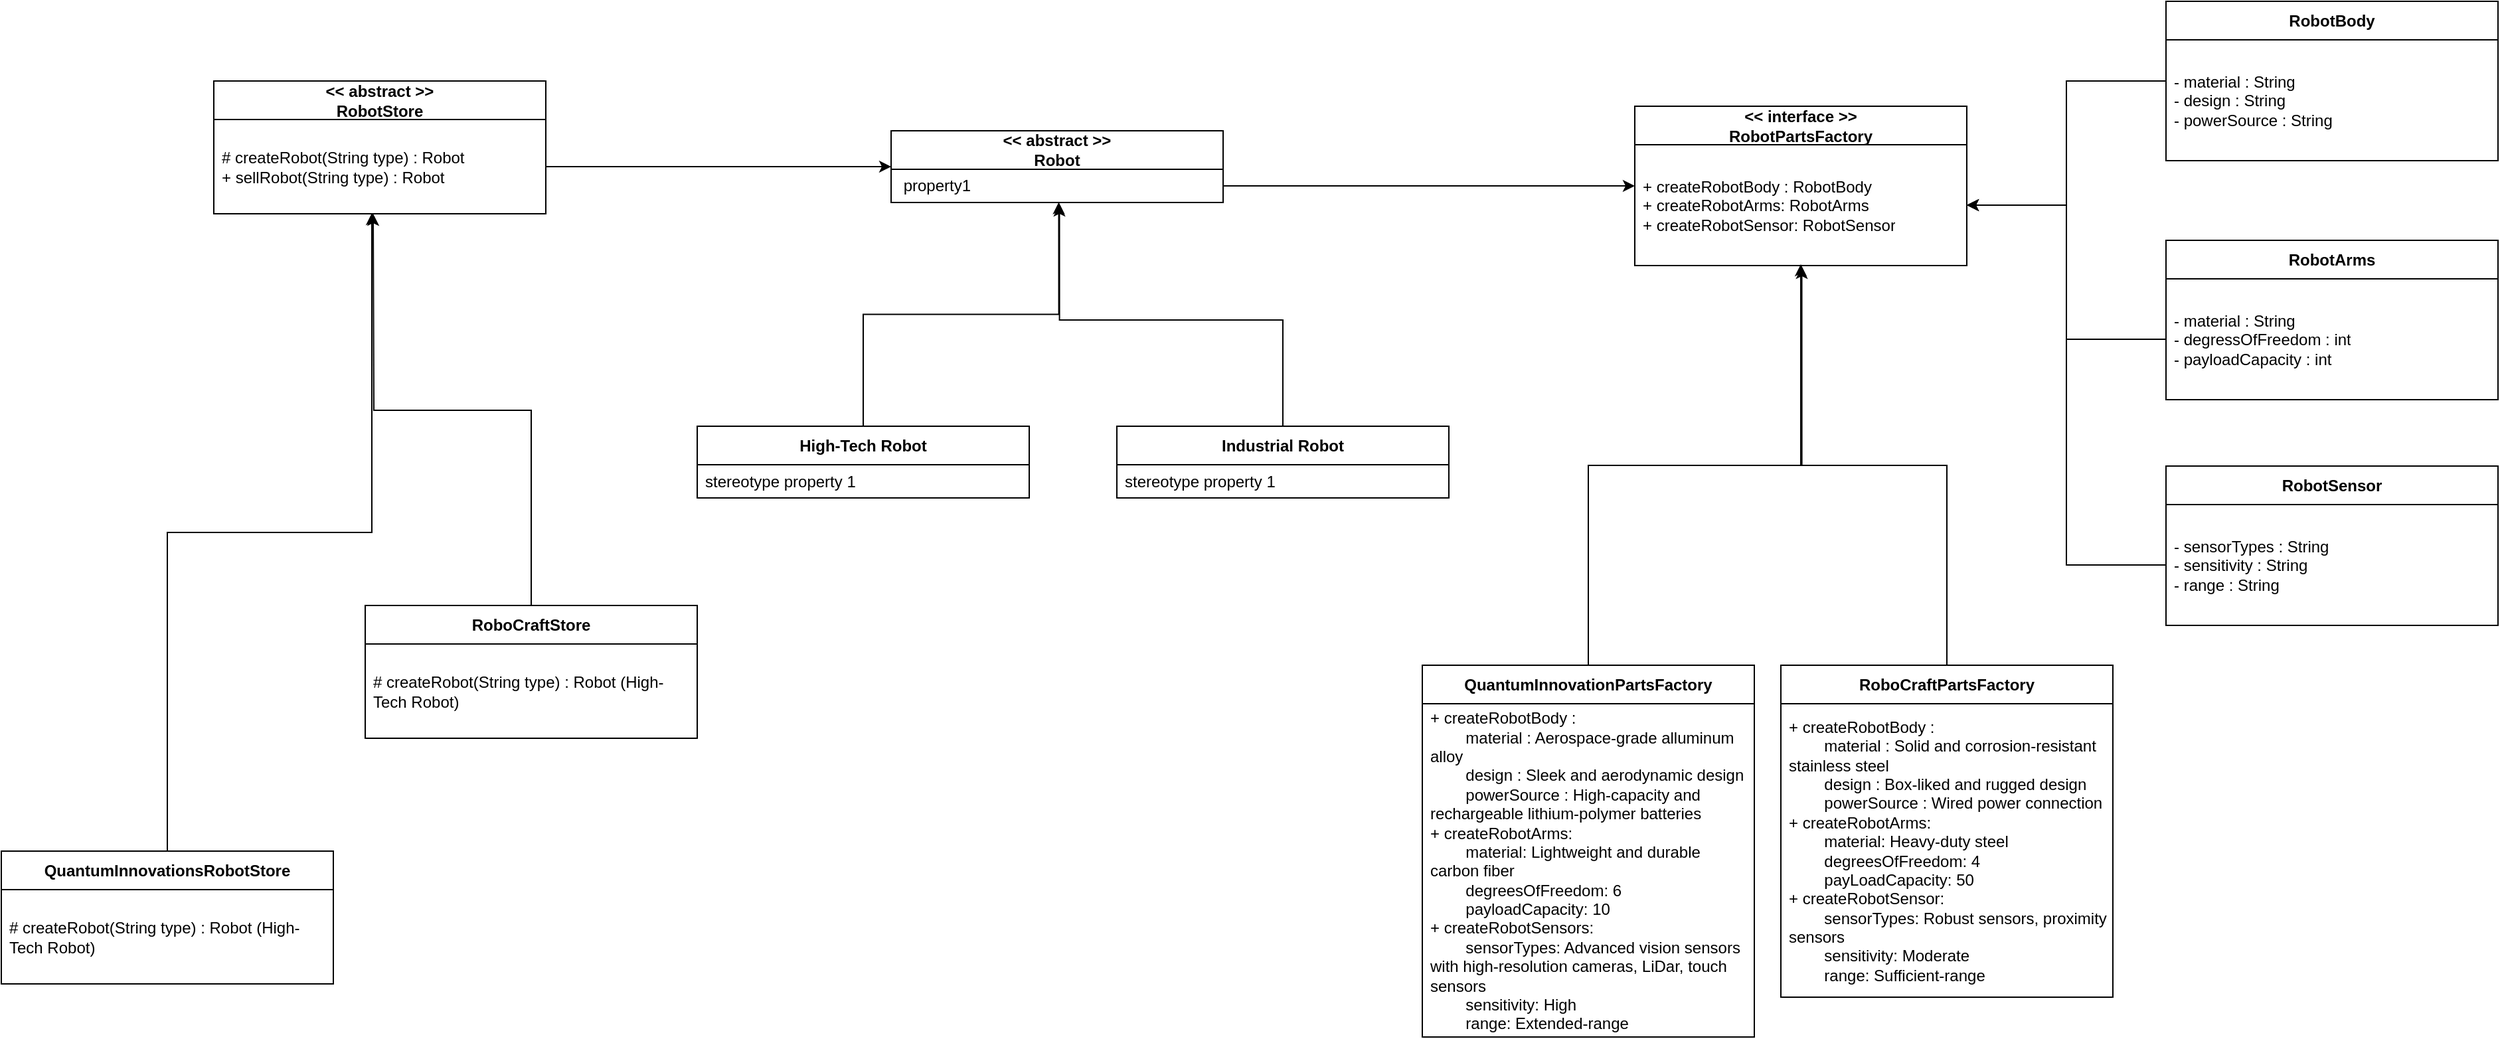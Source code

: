 <mxfile version="22.1.4" type="github">
  <diagram name="Page-1" id="hUjEpkly2eNINpmnEEEA">
    <mxGraphModel dx="1886" dy="758" grid="1" gridSize="10" guides="1" tooltips="1" connect="1" arrows="1" fold="1" page="1" pageScale="1" pageWidth="827" pageHeight="1169" math="0" shadow="0">
      <root>
        <mxCell id="0" />
        <mxCell id="1" parent="0" />
        <mxCell id="NbQcgySadGwn3jhOum9s-8" value="&amp;lt;&amp;lt; abstract &amp;gt;&amp;gt;&lt;br&gt;RobotStore" style="swimlane;fontStyle=1;align=center;verticalAlign=middle;childLayout=stackLayout;horizontal=1;startSize=29;horizontalStack=0;resizeParent=1;resizeParentMax=0;resizeLast=0;collapsible=0;marginBottom=0;html=1;whiteSpace=wrap;" parent="1" vertex="1">
          <mxGeometry x="300" y="90" width="250" height="100" as="geometry" />
        </mxCell>
        <mxCell id="NbQcgySadGwn3jhOum9s-10" value="# createRobot(String type) : Robot&lt;br&gt;+ sellRobot(String type) : Robot" style="text;html=1;strokeColor=none;fillColor=none;align=left;verticalAlign=middle;spacingLeft=4;spacingRight=4;overflow=hidden;rotatable=0;points=[[0,0.5],[1,0.5]];portConstraint=eastwest;whiteSpace=wrap;" parent="NbQcgySadGwn3jhOum9s-8" vertex="1">
          <mxGeometry y="29" width="250" height="71" as="geometry" />
        </mxCell>
        <mxCell id="NbQcgySadGwn3jhOum9s-11" value="QuantumInnovationsRobotStore" style="swimlane;fontStyle=1;align=center;verticalAlign=middle;childLayout=stackLayout;horizontal=1;startSize=29;horizontalStack=0;resizeParent=1;resizeParentMax=0;resizeLast=0;collapsible=0;marginBottom=0;html=1;whiteSpace=wrap;" parent="1" vertex="1">
          <mxGeometry x="140" y="670" width="250" height="100" as="geometry" />
        </mxCell>
        <mxCell id="NbQcgySadGwn3jhOum9s-13" value="# createRobot(String type) : Robot (High-Tech Robot)" style="text;html=1;strokeColor=none;fillColor=none;align=left;verticalAlign=middle;spacingLeft=4;spacingRight=4;overflow=hidden;rotatable=0;points=[[0,0.5],[1,0.5]];portConstraint=eastwest;whiteSpace=wrap;" parent="NbQcgySadGwn3jhOum9s-11" vertex="1">
          <mxGeometry y="29" width="250" height="71" as="geometry" />
        </mxCell>
        <mxCell id="NbQcgySadGwn3jhOum9s-20" value="&amp;lt;&amp;lt; abstract &amp;gt;&amp;gt;&lt;br&gt;Robot" style="swimlane;fontStyle=1;align=center;verticalAlign=middle;childLayout=stackLayout;horizontal=1;startSize=29;horizontalStack=0;resizeParent=1;resizeParentMax=0;resizeLast=0;collapsible=0;marginBottom=0;html=1;whiteSpace=wrap;" parent="1" vertex="1">
          <mxGeometry x="810" y="127.5" width="250" height="54" as="geometry" />
        </mxCell>
        <mxCell id="NbQcgySadGwn3jhOum9s-22" value="&amp;nbsp;property1" style="text;html=1;strokeColor=none;fillColor=none;align=left;verticalAlign=middle;spacingLeft=4;spacingRight=4;overflow=hidden;rotatable=0;points=[[0,0.5],[1,0.5]];portConstraint=eastwest;whiteSpace=wrap;" parent="NbQcgySadGwn3jhOum9s-20" vertex="1">
          <mxGeometry y="29" width="250" height="25" as="geometry" />
        </mxCell>
        <mxCell id="NbQcgySadGwn3jhOum9s-23" value="High-Tech Robot" style="swimlane;fontStyle=1;align=center;verticalAlign=middle;childLayout=stackLayout;horizontal=1;startSize=29;horizontalStack=0;resizeParent=1;resizeParentMax=0;resizeLast=0;collapsible=0;marginBottom=0;html=1;whiteSpace=wrap;" parent="1" vertex="1">
          <mxGeometry x="664" y="350" width="250" height="54" as="geometry" />
        </mxCell>
        <mxCell id="NbQcgySadGwn3jhOum9s-25" value="stereotype property 1" style="text;html=1;strokeColor=none;fillColor=none;align=left;verticalAlign=middle;spacingLeft=4;spacingRight=4;overflow=hidden;rotatable=0;points=[[0,0.5],[1,0.5]];portConstraint=eastwest;whiteSpace=wrap;" parent="NbQcgySadGwn3jhOum9s-23" vertex="1">
          <mxGeometry y="29" width="250" height="25" as="geometry" />
        </mxCell>
        <mxCell id="NbQcgySadGwn3jhOum9s-30" value="&amp;lt;&amp;lt; interface &amp;gt;&amp;gt;&lt;br&gt;RobotPartsFactory" style="swimlane;fontStyle=1;align=center;verticalAlign=middle;childLayout=stackLayout;horizontal=1;startSize=29;horizontalStack=0;resizeParent=1;resizeParentMax=0;resizeLast=0;collapsible=0;marginBottom=0;html=1;whiteSpace=wrap;" parent="1" vertex="1">
          <mxGeometry x="1370" y="109" width="250" height="120" as="geometry" />
        </mxCell>
        <mxCell id="NbQcgySadGwn3jhOum9s-32" value="+ createRobotBody : RobotBody&lt;br&gt;+ createRobotArms: RobotArms&lt;br&gt;+ createRobotSensor: RobotSensor" style="text;html=1;strokeColor=none;fillColor=none;align=left;verticalAlign=middle;spacingLeft=4;spacingRight=4;overflow=hidden;rotatable=0;points=[[0,0.5],[1,0.5]];portConstraint=eastwest;whiteSpace=wrap;" parent="NbQcgySadGwn3jhOum9s-30" vertex="1">
          <mxGeometry y="29" width="250" height="91" as="geometry" />
        </mxCell>
        <mxCell id="NbQcgySadGwn3jhOum9s-36" value="RoboCraftPartsFactory" style="swimlane;fontStyle=1;align=center;verticalAlign=middle;childLayout=stackLayout;horizontal=1;startSize=29;horizontalStack=0;resizeParent=1;resizeParentMax=0;resizeLast=0;collapsible=0;marginBottom=0;html=1;whiteSpace=wrap;" parent="1" vertex="1">
          <mxGeometry x="1480" y="530" width="250" height="250" as="geometry" />
        </mxCell>
        <mxCell id="NbQcgySadGwn3jhOum9s-38" value="+ createRobotBody :&amp;nbsp;&lt;br&gt;&lt;span style=&quot;white-space: pre;&quot;&gt;&#x9;&lt;/span&gt;material : Solid and corrosion-resistant stainless steel&lt;br&gt;&lt;span style=&quot;white-space: pre;&quot;&gt;&#x9;&lt;/span&gt;design : Box-liked and rugged design&lt;br&gt;&lt;span style=&quot;white-space: pre;&quot;&gt;&#x9;&lt;/span&gt;powerSource : Wired power connection&lt;br&gt;+ createRobotArms: &lt;br&gt;&lt;span style=&quot;white-space: pre;&quot;&gt;&#x9;&lt;/span&gt;material: Heavy-duty steel&lt;br&gt;&lt;span style=&quot;white-space: pre;&quot;&gt;&#x9;&lt;/span&gt;degreesOfFreedom: 4&lt;br&gt;&lt;span style=&quot;white-space: pre;&quot;&gt;&#x9;&lt;/span&gt;payLoadCapacity: 50&lt;br&gt;+ createRobotSensor:&amp;nbsp;&lt;br&gt;&lt;span style=&quot;white-space: pre;&quot;&gt;&#x9;&lt;/span&gt;sensorTypes: Robust sensors, proximity sensors&lt;br&gt;&lt;span style=&quot;white-space: pre;&quot;&gt;&#x9;&lt;/span&gt;sensitivity: Moderate&lt;br&gt;&lt;span style=&quot;white-space: pre;&quot;&gt;&#x9;&lt;/span&gt;range: Sufficient-range&amp;nbsp;" style="text;html=1;strokeColor=none;fillColor=none;align=left;verticalAlign=middle;spacingLeft=4;spacingRight=4;overflow=hidden;rotatable=0;points=[[0,0.5],[1,0.5]];portConstraint=eastwest;whiteSpace=wrap;" parent="NbQcgySadGwn3jhOum9s-36" vertex="1">
          <mxGeometry y="29" width="250" height="221" as="geometry" />
        </mxCell>
        <mxCell id="Bde_iS7oefZhUgNLe-8d-2" style="edgeStyle=orthogonalEdgeStyle;rounded=0;orthogonalLoop=1;jettySize=auto;html=1;exitX=1;exitY=0.5;exitDx=0;exitDy=0;entryX=0;entryY=0.5;entryDx=0;entryDy=0;" parent="1" source="NbQcgySadGwn3jhOum9s-10" target="NbQcgySadGwn3jhOum9s-20" edge="1">
          <mxGeometry relative="1" as="geometry" />
        </mxCell>
        <mxCell id="Bde_iS7oefZhUgNLe-8d-3" style="edgeStyle=orthogonalEdgeStyle;rounded=0;orthogonalLoop=1;jettySize=auto;html=1;exitX=1;exitY=0.5;exitDx=0;exitDy=0;entryX=0;entryY=0.5;entryDx=0;entryDy=0;" parent="1" source="NbQcgySadGwn3jhOum9s-22" target="NbQcgySadGwn3jhOum9s-30" edge="1">
          <mxGeometry relative="1" as="geometry" />
        </mxCell>
        <mxCell id="Bde_iS7oefZhUgNLe-8d-4" style="edgeStyle=orthogonalEdgeStyle;rounded=0;orthogonalLoop=1;jettySize=auto;html=1;entryX=0.503;entryY=1.011;entryDx=0;entryDy=0;entryPerimeter=0;" parent="1" source="NbQcgySadGwn3jhOum9s-36" target="NbQcgySadGwn3jhOum9s-32" edge="1">
          <mxGeometry relative="1" as="geometry" />
        </mxCell>
        <mxCell id="Bde_iS7oefZhUgNLe-8d-5" value="RobotBody" style="swimlane;fontStyle=1;align=center;verticalAlign=middle;childLayout=stackLayout;horizontal=1;startSize=29;horizontalStack=0;resizeParent=1;resizeParentMax=0;resizeLast=0;collapsible=0;marginBottom=0;html=1;whiteSpace=wrap;" parent="1" vertex="1">
          <mxGeometry x="1770" y="30" width="250" height="120" as="geometry" />
        </mxCell>
        <mxCell id="Bde_iS7oefZhUgNLe-8d-6" value="- material : String&lt;br style=&quot;border-color: var(--border-color);&quot;&gt;- design : String&lt;br style=&quot;border-color: var(--border-color);&quot;&gt;- powerSource : String" style="text;html=1;strokeColor=none;fillColor=none;align=left;verticalAlign=middle;spacingLeft=4;spacingRight=4;overflow=hidden;rotatable=0;points=[[0,0.5],[1,0.5]];portConstraint=eastwest;whiteSpace=wrap;" parent="Bde_iS7oefZhUgNLe-8d-5" vertex="1">
          <mxGeometry y="29" width="250" height="91" as="geometry" />
        </mxCell>
        <mxCell id="Bde_iS7oefZhUgNLe-8d-7" style="edgeStyle=orthogonalEdgeStyle;rounded=0;orthogonalLoop=1;jettySize=auto;html=1;exitX=1;exitY=0.5;exitDx=0;exitDy=0;entryX=0;entryY=0.5;entryDx=0;entryDy=0;endArrow=none;endFill=0;startArrow=classic;startFill=1;" parent="1" source="NbQcgySadGwn3jhOum9s-32" target="Bde_iS7oefZhUgNLe-8d-5" edge="1">
          <mxGeometry relative="1" as="geometry" />
        </mxCell>
        <mxCell id="Bde_iS7oefZhUgNLe-8d-8" value="RobotArms" style="swimlane;fontStyle=1;align=center;verticalAlign=middle;childLayout=stackLayout;horizontal=1;startSize=29;horizontalStack=0;resizeParent=1;resizeParentMax=0;resizeLast=0;collapsible=0;marginBottom=0;html=1;whiteSpace=wrap;" parent="1" vertex="1">
          <mxGeometry x="1770" y="210" width="250" height="120" as="geometry" />
        </mxCell>
        <mxCell id="Bde_iS7oefZhUgNLe-8d-9" value="- material : String&lt;br style=&quot;border-color: var(--border-color);&quot;&gt;- degressOfFreedom : int&lt;br style=&quot;border-color: var(--border-color);&quot;&gt;- payloadCapacity : int" style="text;html=1;strokeColor=none;fillColor=none;align=left;verticalAlign=middle;spacingLeft=4;spacingRight=4;overflow=hidden;rotatable=0;points=[[0,0.5],[1,0.5]];portConstraint=eastwest;whiteSpace=wrap;" parent="Bde_iS7oefZhUgNLe-8d-8" vertex="1">
          <mxGeometry y="29" width="250" height="91" as="geometry" />
        </mxCell>
        <mxCell id="Bde_iS7oefZhUgNLe-8d-10" style="edgeStyle=orthogonalEdgeStyle;rounded=0;orthogonalLoop=1;jettySize=auto;html=1;exitX=0;exitY=0.5;exitDx=0;exitDy=0;entryX=1;entryY=0.5;entryDx=0;entryDy=0;" parent="1" source="Bde_iS7oefZhUgNLe-8d-9" target="NbQcgySadGwn3jhOum9s-32" edge="1">
          <mxGeometry relative="1" as="geometry" />
        </mxCell>
        <mxCell id="Bde_iS7oefZhUgNLe-8d-11" value="RobotSensor" style="swimlane;fontStyle=1;align=center;verticalAlign=middle;childLayout=stackLayout;horizontal=1;startSize=29;horizontalStack=0;resizeParent=1;resizeParentMax=0;resizeLast=0;collapsible=0;marginBottom=0;html=1;whiteSpace=wrap;" parent="1" vertex="1">
          <mxGeometry x="1770" y="380" width="250" height="120" as="geometry" />
        </mxCell>
        <mxCell id="Bde_iS7oefZhUgNLe-8d-12" value="- sensorTypes : String&lt;br&gt;- sensitivity : String&lt;br&gt;- range : String" style="text;html=1;strokeColor=none;fillColor=none;align=left;verticalAlign=middle;spacingLeft=4;spacingRight=4;overflow=hidden;rotatable=0;points=[[0,0.5],[1,0.5]];portConstraint=eastwest;whiteSpace=wrap;" parent="Bde_iS7oefZhUgNLe-8d-11" vertex="1">
          <mxGeometry y="29" width="250" height="91" as="geometry" />
        </mxCell>
        <mxCell id="Bde_iS7oefZhUgNLe-8d-13" style="edgeStyle=orthogonalEdgeStyle;rounded=0;orthogonalLoop=1;jettySize=auto;html=1;entryX=1;entryY=0.5;entryDx=0;entryDy=0;" parent="1" source="Bde_iS7oefZhUgNLe-8d-12" target="NbQcgySadGwn3jhOum9s-32" edge="1">
          <mxGeometry relative="1" as="geometry" />
        </mxCell>
        <mxCell id="Bde_iS7oefZhUgNLe-8d-18" style="edgeStyle=orthogonalEdgeStyle;rounded=0;orthogonalLoop=1;jettySize=auto;html=1;" parent="1" source="Bde_iS7oefZhUgNLe-8d-14" edge="1">
          <mxGeometry relative="1" as="geometry">
            <mxPoint x="420" y="190" as="targetPoint" />
          </mxGeometry>
        </mxCell>
        <mxCell id="Bde_iS7oefZhUgNLe-8d-14" value="RoboCraftStore" style="swimlane;fontStyle=1;align=center;verticalAlign=middle;childLayout=stackLayout;horizontal=1;startSize=29;horizontalStack=0;resizeParent=1;resizeParentMax=0;resizeLast=0;collapsible=0;marginBottom=0;html=1;whiteSpace=wrap;" parent="1" vertex="1">
          <mxGeometry x="414" y="485" width="250" height="100" as="geometry" />
        </mxCell>
        <mxCell id="Bde_iS7oefZhUgNLe-8d-15" value="# createRobot(String type) : Robot (High-Tech Robot)" style="text;html=1;strokeColor=none;fillColor=none;align=left;verticalAlign=middle;spacingLeft=4;spacingRight=4;overflow=hidden;rotatable=0;points=[[0,0.5],[1,0.5]];portConstraint=eastwest;whiteSpace=wrap;" parent="Bde_iS7oefZhUgNLe-8d-14" vertex="1">
          <mxGeometry y="29" width="250" height="71" as="geometry" />
        </mxCell>
        <mxCell id="Bde_iS7oefZhUgNLe-8d-16" style="edgeStyle=orthogonalEdgeStyle;rounded=0;orthogonalLoop=1;jettySize=auto;html=1;entryX=0.476;entryY=0.993;entryDx=0;entryDy=0;entryPerimeter=0;" parent="1" source="NbQcgySadGwn3jhOum9s-11" target="NbQcgySadGwn3jhOum9s-10" edge="1">
          <mxGeometry relative="1" as="geometry" />
        </mxCell>
        <mxCell id="Bde_iS7oefZhUgNLe-8d-21" value="Industrial Robot" style="swimlane;fontStyle=1;align=center;verticalAlign=middle;childLayout=stackLayout;horizontal=1;startSize=29;horizontalStack=0;resizeParent=1;resizeParentMax=0;resizeLast=0;collapsible=0;marginBottom=0;html=1;whiteSpace=wrap;" parent="1" vertex="1">
          <mxGeometry x="980" y="350" width="250" height="54" as="geometry" />
        </mxCell>
        <mxCell id="Bde_iS7oefZhUgNLe-8d-23" value="stereotype property 1" style="text;html=1;strokeColor=none;fillColor=none;align=left;verticalAlign=middle;spacingLeft=4;spacingRight=4;overflow=hidden;rotatable=0;points=[[0,0.5],[1,0.5]];portConstraint=eastwest;whiteSpace=wrap;" parent="Bde_iS7oefZhUgNLe-8d-21" vertex="1">
          <mxGeometry y="29" width="250" height="25" as="geometry" />
        </mxCell>
        <mxCell id="Bde_iS7oefZhUgNLe-8d-30" style="edgeStyle=orthogonalEdgeStyle;rounded=0;orthogonalLoop=1;jettySize=auto;html=1;entryX=0.505;entryY=0.991;entryDx=0;entryDy=0;entryPerimeter=0;" parent="1" source="NbQcgySadGwn3jhOum9s-23" target="NbQcgySadGwn3jhOum9s-22" edge="1">
          <mxGeometry relative="1" as="geometry" />
        </mxCell>
        <mxCell id="Bde_iS7oefZhUgNLe-8d-31" style="edgeStyle=orthogonalEdgeStyle;rounded=0;orthogonalLoop=1;jettySize=auto;html=1;entryX=0.507;entryY=1.06;entryDx=0;entryDy=0;entryPerimeter=0;" parent="1" source="Bde_iS7oefZhUgNLe-8d-21" target="NbQcgySadGwn3jhOum9s-22" edge="1">
          <mxGeometry relative="1" as="geometry">
            <Array as="points">
              <mxPoint x="1105" y="270" />
              <mxPoint x="937" y="270" />
            </Array>
          </mxGeometry>
        </mxCell>
        <mxCell id="Bh0ntxsgNY0DjMAxqfud-1" value="QuantumInnovationPartsFactory" style="swimlane;fontStyle=1;align=center;verticalAlign=middle;childLayout=stackLayout;horizontal=1;startSize=29;horizontalStack=0;resizeParent=1;resizeParentMax=0;resizeLast=0;collapsible=0;marginBottom=0;html=1;whiteSpace=wrap;" vertex="1" parent="1">
          <mxGeometry x="1210" y="530" width="250" height="280" as="geometry" />
        </mxCell>
        <mxCell id="Bh0ntxsgNY0DjMAxqfud-2" value="+ createRobotBody :&amp;nbsp;&lt;br&gt;&lt;span style=&quot;white-space: pre;&quot;&gt;&#x9;&lt;/span&gt;material : Aerospace-grade alluminum alloy&lt;br&gt;&lt;span style=&quot;white-space: pre;&quot;&gt;&#x9;&lt;/span&gt;design : Sleek and aerodynamic design&lt;br&gt;&lt;span style=&quot;white-space: pre;&quot;&gt;&#x9;&lt;/span&gt;powerSource : High-capacity and rechargeable lithium-polymer batteries&lt;br&gt;+ createRobotArms:&lt;br&gt;&lt;span style=&quot;white-space: pre;&quot;&gt;&#x9;&lt;/span&gt;material: Lightweight and durable carbon fiber&lt;br&gt;&lt;span style=&quot;white-space: pre;&quot;&gt;&#x9;&lt;/span&gt;degreesOfFreedom: 6&lt;br&gt;&lt;span style=&quot;white-space: pre;&quot;&gt;&#x9;&lt;/span&gt;payloadCapacity: 10&lt;br&gt;+ createRobotSensors:&lt;br&gt;&lt;span style=&quot;white-space: pre;&quot;&gt;&#x9;&lt;/span&gt;sensorTypes: Advanced vision sensors with high-resolution cameras, LiDar, touch sensors&lt;br&gt;&lt;span style=&quot;white-space: pre;&quot;&gt;&#x9;&lt;/span&gt;sensitivity: High&lt;br&gt;&lt;span style=&quot;white-space: pre;&quot;&gt;&#x9;&lt;/span&gt;range: Extended-range" style="text;html=1;strokeColor=none;fillColor=none;align=left;verticalAlign=middle;spacingLeft=4;spacingRight=4;overflow=hidden;rotatable=0;points=[[0,0.5],[1,0.5]];portConstraint=eastwest;whiteSpace=wrap;" vertex="1" parent="Bh0ntxsgNY0DjMAxqfud-1">
          <mxGeometry y="29" width="250" height="251" as="geometry" />
        </mxCell>
        <mxCell id="Bh0ntxsgNY0DjMAxqfud-4" style="edgeStyle=orthogonalEdgeStyle;rounded=0;orthogonalLoop=1;jettySize=auto;html=1;entryX=0.5;entryY=0.989;entryDx=0;entryDy=0;entryPerimeter=0;" edge="1" parent="1" source="Bh0ntxsgNY0DjMAxqfud-1" target="NbQcgySadGwn3jhOum9s-32">
          <mxGeometry relative="1" as="geometry" />
        </mxCell>
      </root>
    </mxGraphModel>
  </diagram>
</mxfile>
